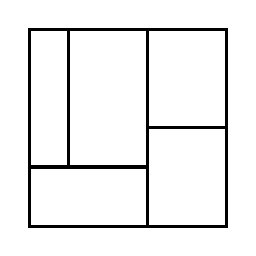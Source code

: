 \begin{tikzpicture}[very thick, scale=.5]
    \draw (0,3/2) rectangle (1,5);
    \draw (1,3/2) rectangle (3,5);
    \draw (0,0) rectangle (3,3/2);
    \draw (3,5/2) rectangle (5,5);
    \draw (3,0) rectangle (5,5/2);
\end{tikzpicture}

